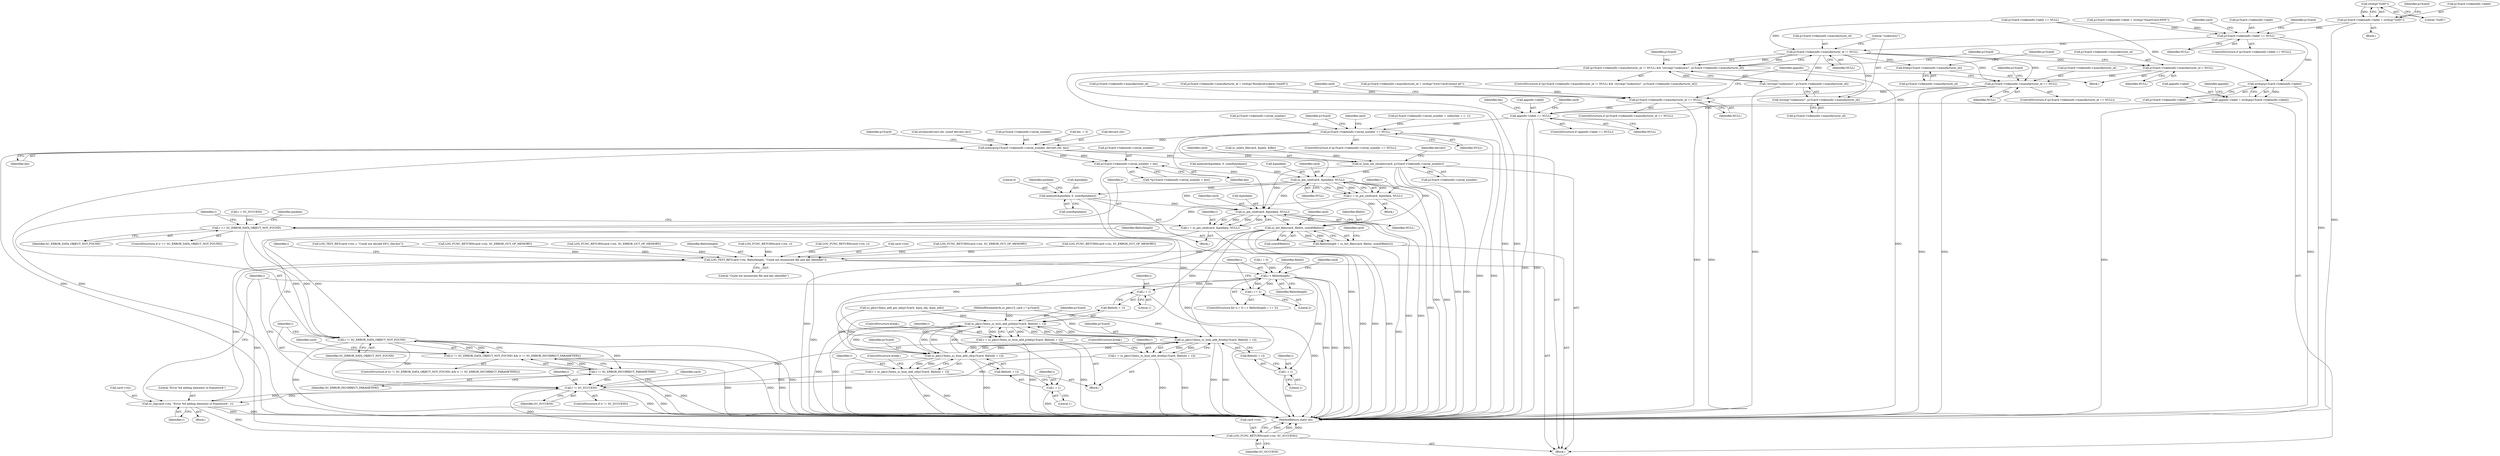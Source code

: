digraph "0_OpenSC_360e95d45ac4123255a4c796db96337f332160ad#diff-d643a0fa169471dbf2912f4866dc49c5_6@API" {
"1000401" [label="(Call,strdup(\"GoID\"))"];
"1000395" [label="(Call,p15card->tokeninfo->label = strdup(\"GoID\"))"];
"1000414" [label="(Call,p15card->tokeninfo->label == NULL)"];
"1000428" [label="(Call,p15card->tokeninfo->manufacturer_id != NULL)"];
"1000427" [label="(Call,(p15card->tokeninfo->manufacturer_id != NULL) && !strcmp(\"(unknown)\", p15card->tokeninfo->manufacturer_id))"];
"1000435" [label="(Call,!strcmp(\"(unknown)\", p15card->tokeninfo->manufacturer_id))"];
"1000436" [label="(Call,strcmp(\"(unknown)\", p15card->tokeninfo->manufacturer_id))"];
"1000444" [label="(Call,free(p15card->tokeninfo->manufacturer_id))"];
"1000450" [label="(Call,p15card->tokeninfo->manufacturer_id = NULL)"];
"1000458" [label="(Call,p15card->tokeninfo->manufacturer_id == NULL)"];
"1000502" [label="(Call,p15card->tokeninfo->manufacturer_id == NULL)"];
"1000525" [label="(Call,appinfo->label == NULL)"];
"1000564" [label="(Call,p15card->tokeninfo->serial_number == NULL)"];
"1000576" [label="(Call,memcpy(p15card->tokeninfo->serial_number, devcert.chr, len))"];
"1000588" [label="(Call,p15card->tokeninfo->serial_number + len)"];
"1000596" [label="(Call,sc_hsm_set_serialnr(card, p15card->tokeninfo->serial_number))"];
"1000963" [label="(Call,sc_pin_cmd(card, &pindata, NULL))"];
"1000961" [label="(Call,r = sc_pin_cmd(card, &pindata, NULL))"];
"1000969" [label="(Call,r == SC_ERROR_DATA_OBJECT_NOT_FOUND)"];
"1001003" [label="(Call,r != SC_ERROR_DATA_OBJECT_NOT_FOUND)"];
"1001002" [label="(Call,(r != SC_ERROR_DATA_OBJECT_NOT_FOUND) && (r != SC_ERROR_INCORRECT_PARAMETERS))"];
"1001006" [label="(Call,r != SC_ERROR_INCORRECT_PARAMETERS)"];
"1001077" [label="(Call,r != SC_SUCCESS)"];
"1001081" [label="(Call,sc_log(card->ctx, \"Error %d adding elements to framework\", r))"];
"1001087" [label="(Call,LOG_FUNC_RETURN(card->ctx, SC_SUCCESS))"];
"1000973" [label="(Call,memset(&pindata, 0, sizeof(pindata)))"];
"1000996" [label="(Call,sc_pin_cmd(card, &pindata, NULL))"];
"1000994" [label="(Call,r = sc_pin_cmd(card, &pindata, NULL))"];
"1001016" [label="(Call,sc_list_files(card, filelist, sizeof(filelist)))"];
"1001014" [label="(Call,filelistlength = sc_list_files(card, filelist, sizeof(filelist)))"];
"1001021" [label="(Call,LOG_TEST_RET(card->ctx, filelistlength, \"Could not enumerate file and key identifier\"))"];
"1001031" [label="(Call,i < filelistlength)"];
"1001034" [label="(Call,i += 2)"];
"1001050" [label="(Call,i + 1)"];
"1001061" [label="(Call,i + 1)"];
"1001072" [label="(Call,i + 1)"];
"1001046" [label="(Call,sc_pkcs15emu_sc_hsm_add_prkd(p15card, filelist[i + 1]))"];
"1001044" [label="(Call,r = sc_pkcs15emu_sc_hsm_add_prkd(p15card, filelist[i + 1]))"];
"1001057" [label="(Call,sc_pkcs15emu_sc_hsm_add_dcod(p15card, filelist[i + 1]))"];
"1001055" [label="(Call,r = sc_pkcs15emu_sc_hsm_add_dcod(p15card, filelist[i + 1]))"];
"1001068" [label="(Call,sc_pkcs15emu_sc_hsm_add_cd(p15card, filelist[i + 1]))"];
"1001066" [label="(Call,r = sc_pkcs15emu_sc_hsm_add_cd(p15card, filelist[i + 1]))"];
"1000518" [label="(Call,strdup(p15card->tokeninfo->label))"];
"1000514" [label="(Call,appinfo->label = strdup(p15card->tokeninfo->label))"];
"1000576" [label="(Call,memcpy(p15card->tokeninfo->serial_number, devcert.chr, len))"];
"1000438" [label="(Call,p15card->tokeninfo->manufacturer_id)"];
"1001017" [label="(Identifier,card)"];
"1000443" [label="(Block,)"];
"1001058" [label="(Identifier,p15card)"];
"1000573" [label="(Identifier,card)"];
"1000420" [label="(Identifier,NULL)"];
"1000597" [label="(Identifier,card)"];
"1000967" [label="(Identifier,NULL)"];
"1001080" [label="(Block,)"];
"1001031" [label="(Call,i < filelistlength)"];
"1000536" [label="(Identifier,len)"];
"1001052" [label="(Literal,1)"];
"1001053" [label="(ControlStructure,break;)"];
"1000458" [label="(Call,p15card->tokeninfo->manufacturer_id == NULL)"];
"1001027" [label="(ControlStructure,for (i = 0; i < filelistlength; i += 2))"];
"1001070" [label="(Call,filelist[i + 1])"];
"1000552" [label="(Call,p15card->tokeninfo->serial_number = calloc(len + 1, 1))"];
"1000963" [label="(Call,sc_pin_cmd(card, &pindata, NULL))"];
"1000503" [label="(Call,p15card->tokeninfo->manufacturer_id)"];
"1000970" [label="(Identifier,r)"];
"1000417" [label="(Identifier,p15card)"];
"1001057" [label="(Call,sc_pkcs15emu_sc_hsm_add_dcod(p15card, filelist[i + 1]))"];
"1000997" [label="(Identifier,card)"];
"1001069" [label="(Identifier,p15card)"];
"1001003" [label="(Call,r != SC_ERROR_DATA_OBJECT_NOT_FOUND)"];
"1001079" [label="(Identifier,SC_SUCCESS)"];
"1001082" [label="(Call,card->ctx)"];
"1000428" [label="(Call,p15card->tokeninfo->manufacturer_id != NULL)"];
"1000962" [label="(Identifier,r)"];
"1001006" [label="(Call,r != SC_ERROR_INCORRECT_PARAMETERS)"];
"1000405" [label="(Call,p15card->tokeninfo->label = strdup(\"SmartCard-HSM\"))"];
"1000974" [label="(Call,&pindata)"];
"1000994" [label="(Call,r = sc_pin_cmd(card, &pindata, NULL))"];
"1001008" [label="(Identifier,SC_ERROR_INCORRECT_PARAMETERS)"];
"1000519" [label="(Call,p15card->tokeninfo->label)"];
"1001014" [label="(Call,filelistlength = sc_list_files(card, filelist, sizeof(filelist)))"];
"1000961" [label="(Call,r = sc_pin_cmd(card, &pindata, NULL))"];
"1001007" [label="(Identifier,r)"];
"1000456" [label="(Identifier,NULL)"];
"1001073" [label="(Identifier,i)"];
"1000450" [label="(Call,p15card->tokeninfo->manufacturer_id = NULL)"];
"1001075" [label="(ControlStructure,break;)"];
"1001088" [label="(Call,card->ctx)"];
"1000434" [label="(Identifier,NULL)"];
"1000996" [label="(Call,sc_pin_cmd(card, &pindata, NULL))"];
"1000973" [label="(Call,memset(&pindata, 0, sizeof(pindata)))"];
"1000426" [label="(ControlStructure,if ((p15card->tokeninfo->manufacturer_id != NULL) && !strcmp(\"(unknown)\", p15card->tokeninfo->manufacturer_id)))"];
"1000972" [label="(Block,)"];
"1001029" [label="(Identifier,i)"];
"1001001" [label="(ControlStructure,if ((r != SC_ERROR_DATA_OBJECT_NOT_FOUND) && (r != SC_ERROR_INCORRECT_PARAMETERS)))"];
"1000594" [label="(Identifier,len)"];
"1000935" [label="(Call,r = SC_SUCCESS)"];
"1001023" [label="(Identifier,card)"];
"1000423" [label="(Identifier,card)"];
"1001074" [label="(Literal,1)"];
"1000570" [label="(Identifier,NULL)"];
"1000361" [label="(Call,LOG_TEST_RET(card->ctx, r, \"Could not decode EF.C_DevAut\"))"];
"1000596" [label="(Call,sc_hsm_set_serialnr(card, p15card->tokeninfo->serial_number))"];
"1000526" [label="(Call,appinfo->label)"];
"1000969" [label="(Call,r == SC_ERROR_DATA_OBJECT_NOT_FOUND)"];
"1000564" [label="(Call,p15card->tokeninfo->serial_number == NULL)"];
"1001019" [label="(Call,sizeof(filelist))"];
"1001015" [label="(Identifier,filelistlength)"];
"1000524" [label="(ControlStructure,if (appinfo->label == NULL))"];
"1001066" [label="(Call,r = sc_pkcs15emu_sc_hsm_add_cd(p15card, filelist[i + 1]))"];
"1000939" [label="(Block,)"];
"1001004" [label="(Identifier,r)"];
"1000565" [label="(Call,p15card->tokeninfo->serial_number)"];
"1001021" [label="(Call,LOG_TEST_RET(card->ctx, filelistlength, \"Could not enumerate file and key identifier\"))"];
"1000429" [label="(Call,p15card->tokeninfo->manufacturer_id)"];
"1000975" [label="(Identifier,pindata)"];
"1000537" [label="(Call,strnlen(devcert.chr, sizeof devcert.chr))"];
"1001062" [label="(Identifier,i)"];
"1000415" [label="(Call,p15card->tokeninfo->label)"];
"1001055" [label="(Call,r = sc_pkcs15emu_sc_hsm_add_dcod(p15card, filelist[i + 1]))"];
"1000588" [label="(Call,p15card->tokeninfo->serial_number + len)"];
"1000577" [label="(Call,p15card->tokeninfo->serial_number)"];
"1000571" [label="(Call,LOG_FUNC_RETURN(card->ctx, SC_ERROR_OUT_OF_MEMORY))"];
"1000964" [label="(Identifier,card)"];
"1000107" [label="(Block,)"];
"1000579" [label="(Identifier,p15card)"];
"1001011" [label="(Identifier,card)"];
"1001085" [label="(Literal,\"Error %d adding elements to framework\")"];
"1000437" [label="(Literal,\"(unknown)\")"];
"1001033" [label="(Identifier,filelistlength)"];
"1000530" [label="(Call,LOG_FUNC_RETURN(card->ctx, SC_ERROR_OUT_OF_MEMORY))"];
"1000511" [label="(Identifier,card)"];
"1001072" [label="(Call,i + 1)"];
"1001047" [label="(Identifier,p15card)"];
"1000396" [label="(Call,p15card->tokeninfo->label)"];
"1001002" [label="(Call,(r != SC_ERROR_DATA_OBJECT_NOT_FOUND) && (r != SC_ERROR_INCORRECT_PARAMETERS))"];
"1000977" [label="(Call,sizeof(pindata))"];
"1001036" [label="(Literal,2)"];
"1000549" [label="(Call,len -= 5)"];
"1000427" [label="(Call,(p15card->tokeninfo->manufacturer_id != NULL) && !strcmp(\"(unknown)\", p15card->tokeninfo->manufacturer_id))"];
"1000444" [label="(Call,free(p15card->tokeninfo->manufacturer_id))"];
"1000451" [label="(Call,p15card->tokeninfo->manufacturer_id)"];
"1000907" [label="(Call,sc_pkcs15emu_add_pin_obj(p15card, &pin_obj, &pin_info))"];
"1000582" [label="(Call,devcert.chr)"];
"1000971" [label="(Identifier,SC_ERROR_DATA_OBJECT_NOT_FOUND)"];
"1000459" [label="(Call,p15card->tokeninfo->manufacturer_id)"];
"1000493" [label="(Call,p15card->tokeninfo->manufacturer_id = strdup(\"www.CardContact.de\"))"];
"1000190" [label="(Call,sc_select_file(card, &path, &file))"];
"1001046" [label="(Call,sc_pkcs15emu_sc_hsm_add_prkd(p15card, filelist[i + 1]))"];
"1001063" [label="(Literal,1)"];
"1001092" [label="(MethodReturn,static int)"];
"1000532" [label="(Identifier,card)"];
"1001081" [label="(Call,sc_log(card->ctx, \"Error %d adding elements to framework\", r))"];
"1000461" [label="(Identifier,p15card)"];
"1000995" [label="(Identifier,r)"];
"1000585" [label="(Identifier,len)"];
"1000968" [label="(ControlStructure,if (r == SC_ERROR_DATA_OBJECT_NOT_FOUND))"];
"1001083" [label="(Identifier,card)"];
"1000525" [label="(Call,appinfo->label == NULL)"];
"1000435" [label="(Call,!strcmp(\"(unknown)\", p15card->tokeninfo->manufacturer_id))"];
"1001051" [label="(Identifier,i)"];
"1001061" [label="(Call,i + 1)"];
"1001025" [label="(Identifier,filelistlength)"];
"1000447" [label="(Identifier,p15card)"];
"1000998" [label="(Call,&pindata)"];
"1001091" [label="(Identifier,SC_SUCCESS)"];
"1000587" [label="(Call,*(p15card->tokeninfo->serial_number + len))"];
"1000431" [label="(Identifier,p15card)"];
"1001067" [label="(Identifier,r)"];
"1001026" [label="(Literal,\"Could not enumerate file and key identifier\")"];
"1000516" [label="(Identifier,appinfo)"];
"1000483" [label="(Call,p15card->tokeninfo->manufacturer_id = strdup(\"Bundesdruckerei GmbH\"))"];
"1000976" [label="(Literal,0)"];
"1000518" [label="(Call,strdup(p15card->tokeninfo->label))"];
"1000502" [label="(Call,p15card->tokeninfo->manufacturer_id == NULL)"];
"1001045" [label="(Identifier,r)"];
"1000445" [label="(Call,p15card->tokeninfo->manufacturer_id)"];
"1000917" [label="(Call,LOG_FUNC_RETURN(card->ctx, r))"];
"1001086" [label="(Identifier,r)"];
"1000401" [label="(Call,strdup(\"GoID\"))"];
"1000767" [label="(Call,LOG_FUNC_RETURN(card->ctx, r))"];
"1001022" [label="(Call,card->ctx)"];
"1000394" [label="(Block,)"];
"1000563" [label="(ControlStructure,if (p15card->tokeninfo->serial_number == NULL))"];
"1000940" [label="(Call,memset(&pindata, 0, sizeof(pindata)))"];
"1000471" [label="(Identifier,p15card)"];
"1001078" [label="(Identifier,r)"];
"1000591" [label="(Identifier,p15card)"];
"1001056" [label="(Identifier,r)"];
"1000414" [label="(Call,p15card->tokeninfo->label == NULL)"];
"1000605" [label="(Identifier,devcert)"];
"1001000" [label="(Identifier,NULL)"];
"1000529" [label="(Identifier,NULL)"];
"1000464" [label="(Identifier,NULL)"];
"1001044" [label="(Call,r = sc_pkcs15emu_sc_hsm_add_prkd(p15card, filelist[i + 1]))"];
"1001087" [label="(Call,LOG_FUNC_RETURN(card->ctx, SC_SUCCESS))"];
"1000598" [label="(Call,p15card->tokeninfo->serial_number)"];
"1001089" [label="(Identifier,card)"];
"1000589" [label="(Call,p15card->tokeninfo->serial_number)"];
"1000436" [label="(Call,strcmp(\"(unknown)\", p15card->tokeninfo->manufacturer_id))"];
"1001064" [label="(ControlStructure,break;)"];
"1001042" [label="(Block,)"];
"1000509" [label="(Call,LOG_FUNC_RETURN(card->ctx, SC_ERROR_OUT_OF_MEMORY))"];
"1001028" [label="(Call,i = 0)"];
"1000514" [label="(Call,appinfo->label = strdup(p15card->tokeninfo->label))"];
"1001068" [label="(Call,sc_pkcs15emu_sc_hsm_add_cd(p15card, filelist[i + 1]))"];
"1000508" [label="(Identifier,NULL)"];
"1000453" [label="(Identifier,p15card)"];
"1001040" [label="(Identifier,filelist)"];
"1000981" [label="(Identifier,pindata)"];
"1001048" [label="(Call,filelist[i + 1])"];
"1000395" [label="(Call,p15card->tokeninfo->label = strdup(\"GoID\"))"];
"1000457" [label="(ControlStructure,if (p15card->tokeninfo->manufacturer_id == NULL))"];
"1001005" [label="(Identifier,SC_ERROR_DATA_OBJECT_NOT_FOUND)"];
"1001018" [label="(Identifier,filelist)"];
"1001059" [label="(Call,filelist[i + 1])"];
"1000402" [label="(Literal,\"GoID\")"];
"1000501" [label="(ControlStructure,if (p15card->tokeninfo->manufacturer_id == NULL))"];
"1000515" [label="(Call,appinfo->label)"];
"1000370" [label="(Call,p15card->tokeninfo->label == NULL)"];
"1000413" [label="(ControlStructure,if (p15card->tokeninfo->label == NULL))"];
"1001077" [label="(Call,r != SC_SUCCESS)"];
"1001050" [label="(Call,i + 1)"];
"1000106" [label="(MethodParameterIn,sc_pkcs15_card_t * p15card)"];
"1001076" [label="(ControlStructure,if (r != SC_SUCCESS))"];
"1000421" [label="(Call,LOG_FUNC_RETURN(card->ctx, SC_ERROR_OUT_OF_MEMORY))"];
"1000965" [label="(Call,&pindata)"];
"1001034" [label="(Call,i += 2)"];
"1001035" [label="(Identifier,i)"];
"1001032" [label="(Identifier,i)"];
"1001016" [label="(Call,sc_list_files(card, filelist, sizeof(filelist)))"];
"1000527" [label="(Identifier,appinfo)"];
"1000401" -> "1000395"  [label="AST: "];
"1000401" -> "1000402"  [label="CFG: "];
"1000402" -> "1000401"  [label="AST: "];
"1000395" -> "1000401"  [label="CFG: "];
"1000401" -> "1000395"  [label="DDG: "];
"1000395" -> "1000394"  [label="AST: "];
"1000396" -> "1000395"  [label="AST: "];
"1000417" -> "1000395"  [label="CFG: "];
"1000395" -> "1001092"  [label="DDG: "];
"1000395" -> "1000414"  [label="DDG: "];
"1000414" -> "1000413"  [label="AST: "];
"1000414" -> "1000420"  [label="CFG: "];
"1000415" -> "1000414"  [label="AST: "];
"1000420" -> "1000414"  [label="AST: "];
"1000423" -> "1000414"  [label="CFG: "];
"1000431" -> "1000414"  [label="CFG: "];
"1000414" -> "1001092"  [label="DDG: "];
"1000405" -> "1000414"  [label="DDG: "];
"1000370" -> "1000414"  [label="DDG: "];
"1000414" -> "1000428"  [label="DDG: "];
"1000414" -> "1000518"  [label="DDG: "];
"1000428" -> "1000427"  [label="AST: "];
"1000428" -> "1000434"  [label="CFG: "];
"1000429" -> "1000428"  [label="AST: "];
"1000434" -> "1000428"  [label="AST: "];
"1000437" -> "1000428"  [label="CFG: "];
"1000427" -> "1000428"  [label="CFG: "];
"1000428" -> "1000427"  [label="DDG: "];
"1000428" -> "1000427"  [label="DDG: "];
"1000370" -> "1000428"  [label="DDG: "];
"1000428" -> "1000435"  [label="DDG: "];
"1000428" -> "1000436"  [label="DDG: "];
"1000428" -> "1000444"  [label="DDG: "];
"1000428" -> "1000450"  [label="DDG: "];
"1000428" -> "1000458"  [label="DDG: "];
"1000428" -> "1000458"  [label="DDG: "];
"1000427" -> "1000426"  [label="AST: "];
"1000427" -> "1000435"  [label="CFG: "];
"1000435" -> "1000427"  [label="AST: "];
"1000447" -> "1000427"  [label="CFG: "];
"1000461" -> "1000427"  [label="CFG: "];
"1000427" -> "1001092"  [label="DDG: "];
"1000427" -> "1001092"  [label="DDG: "];
"1000427" -> "1001092"  [label="DDG: "];
"1000435" -> "1000427"  [label="DDG: "];
"1000435" -> "1000436"  [label="CFG: "];
"1000436" -> "1000435"  [label="AST: "];
"1000435" -> "1001092"  [label="DDG: "];
"1000436" -> "1000438"  [label="CFG: "];
"1000437" -> "1000436"  [label="AST: "];
"1000438" -> "1000436"  [label="AST: "];
"1000444" -> "1000443"  [label="AST: "];
"1000444" -> "1000445"  [label="CFG: "];
"1000445" -> "1000444"  [label="AST: "];
"1000453" -> "1000444"  [label="CFG: "];
"1000450" -> "1000443"  [label="AST: "];
"1000450" -> "1000456"  [label="CFG: "];
"1000451" -> "1000450"  [label="AST: "];
"1000456" -> "1000450"  [label="AST: "];
"1000461" -> "1000450"  [label="CFG: "];
"1000450" -> "1000458"  [label="DDG: "];
"1000458" -> "1000457"  [label="AST: "];
"1000458" -> "1000464"  [label="CFG: "];
"1000459" -> "1000458"  [label="AST: "];
"1000464" -> "1000458"  [label="AST: "];
"1000471" -> "1000458"  [label="CFG: "];
"1000516" -> "1000458"  [label="CFG: "];
"1000458" -> "1001092"  [label="DDG: "];
"1000458" -> "1001092"  [label="DDG: "];
"1000458" -> "1000502"  [label="DDG: "];
"1000458" -> "1000525"  [label="DDG: "];
"1000502" -> "1000501"  [label="AST: "];
"1000502" -> "1000508"  [label="CFG: "];
"1000503" -> "1000502"  [label="AST: "];
"1000508" -> "1000502"  [label="AST: "];
"1000511" -> "1000502"  [label="CFG: "];
"1000516" -> "1000502"  [label="CFG: "];
"1000502" -> "1001092"  [label="DDG: "];
"1000502" -> "1001092"  [label="DDG: "];
"1000493" -> "1000502"  [label="DDG: "];
"1000483" -> "1000502"  [label="DDG: "];
"1000502" -> "1000525"  [label="DDG: "];
"1000525" -> "1000524"  [label="AST: "];
"1000525" -> "1000529"  [label="CFG: "];
"1000526" -> "1000525"  [label="AST: "];
"1000529" -> "1000525"  [label="AST: "];
"1000532" -> "1000525"  [label="CFG: "];
"1000536" -> "1000525"  [label="CFG: "];
"1000525" -> "1001092"  [label="DDG: "];
"1000525" -> "1001092"  [label="DDG: "];
"1000514" -> "1000525"  [label="DDG: "];
"1000525" -> "1000564"  [label="DDG: "];
"1000564" -> "1000563"  [label="AST: "];
"1000564" -> "1000570"  [label="CFG: "];
"1000565" -> "1000564"  [label="AST: "];
"1000570" -> "1000564"  [label="AST: "];
"1000573" -> "1000564"  [label="CFG: "];
"1000579" -> "1000564"  [label="CFG: "];
"1000564" -> "1001092"  [label="DDG: "];
"1000564" -> "1001092"  [label="DDG: "];
"1000552" -> "1000564"  [label="DDG: "];
"1000564" -> "1000576"  [label="DDG: "];
"1000564" -> "1000963"  [label="DDG: "];
"1000564" -> "1000996"  [label="DDG: "];
"1000576" -> "1000107"  [label="AST: "];
"1000576" -> "1000585"  [label="CFG: "];
"1000577" -> "1000576"  [label="AST: "];
"1000582" -> "1000576"  [label="AST: "];
"1000585" -> "1000576"  [label="AST: "];
"1000591" -> "1000576"  [label="CFG: "];
"1000576" -> "1001092"  [label="DDG: "];
"1000576" -> "1001092"  [label="DDG: "];
"1000537" -> "1000576"  [label="DDG: "];
"1000549" -> "1000576"  [label="DDG: "];
"1000576" -> "1000588"  [label="DDG: "];
"1000576" -> "1000588"  [label="DDG: "];
"1000576" -> "1000596"  [label="DDG: "];
"1000588" -> "1000587"  [label="AST: "];
"1000588" -> "1000594"  [label="CFG: "];
"1000589" -> "1000588"  [label="AST: "];
"1000594" -> "1000588"  [label="AST: "];
"1000587" -> "1000588"  [label="CFG: "];
"1000588" -> "1001092"  [label="DDG: "];
"1000596" -> "1000107"  [label="AST: "];
"1000596" -> "1000598"  [label="CFG: "];
"1000597" -> "1000596"  [label="AST: "];
"1000598" -> "1000596"  [label="AST: "];
"1000605" -> "1000596"  [label="CFG: "];
"1000596" -> "1001092"  [label="DDG: "];
"1000596" -> "1001092"  [label="DDG: "];
"1000190" -> "1000596"  [label="DDG: "];
"1000596" -> "1000963"  [label="DDG: "];
"1000596" -> "1000996"  [label="DDG: "];
"1000596" -> "1001016"  [label="DDG: "];
"1000963" -> "1000961"  [label="AST: "];
"1000963" -> "1000967"  [label="CFG: "];
"1000964" -> "1000963"  [label="AST: "];
"1000965" -> "1000963"  [label="AST: "];
"1000967" -> "1000963"  [label="AST: "];
"1000961" -> "1000963"  [label="CFG: "];
"1000963" -> "1001092"  [label="DDG: "];
"1000963" -> "1001092"  [label="DDG: "];
"1000963" -> "1000961"  [label="DDG: "];
"1000963" -> "1000961"  [label="DDG: "];
"1000963" -> "1000961"  [label="DDG: "];
"1000940" -> "1000963"  [label="DDG: "];
"1000963" -> "1000973"  [label="DDG: "];
"1000963" -> "1000996"  [label="DDG: "];
"1000963" -> "1000996"  [label="DDG: "];
"1000963" -> "1001016"  [label="DDG: "];
"1000961" -> "1000939"  [label="AST: "];
"1000962" -> "1000961"  [label="AST: "];
"1000970" -> "1000961"  [label="CFG: "];
"1000961" -> "1001092"  [label="DDG: "];
"1000961" -> "1000969"  [label="DDG: "];
"1000969" -> "1000968"  [label="AST: "];
"1000969" -> "1000971"  [label="CFG: "];
"1000970" -> "1000969"  [label="AST: "];
"1000971" -> "1000969"  [label="AST: "];
"1000975" -> "1000969"  [label="CFG: "];
"1001004" -> "1000969"  [label="CFG: "];
"1000969" -> "1001092"  [label="DDG: "];
"1000935" -> "1000969"  [label="DDG: "];
"1000969" -> "1001003"  [label="DDG: "];
"1000969" -> "1001003"  [label="DDG: "];
"1001003" -> "1001002"  [label="AST: "];
"1001003" -> "1001005"  [label="CFG: "];
"1001004" -> "1001003"  [label="AST: "];
"1001005" -> "1001003"  [label="AST: "];
"1001007" -> "1001003"  [label="CFG: "];
"1001002" -> "1001003"  [label="CFG: "];
"1001003" -> "1001092"  [label="DDG: "];
"1001003" -> "1001092"  [label="DDG: "];
"1001003" -> "1001002"  [label="DDG: "];
"1001003" -> "1001002"  [label="DDG: "];
"1000994" -> "1001003"  [label="DDG: "];
"1001003" -> "1001006"  [label="DDG: "];
"1001003" -> "1001077"  [label="DDG: "];
"1001002" -> "1001001"  [label="AST: "];
"1001002" -> "1001006"  [label="CFG: "];
"1001006" -> "1001002"  [label="AST: "];
"1001011" -> "1001002"  [label="CFG: "];
"1001015" -> "1001002"  [label="CFG: "];
"1001002" -> "1001092"  [label="DDG: "];
"1001002" -> "1001092"  [label="DDG: "];
"1001002" -> "1001092"  [label="DDG: "];
"1001006" -> "1001002"  [label="DDG: "];
"1001006" -> "1001002"  [label="DDG: "];
"1001006" -> "1001008"  [label="CFG: "];
"1001007" -> "1001006"  [label="AST: "];
"1001008" -> "1001006"  [label="AST: "];
"1001006" -> "1001092"  [label="DDG: "];
"1001006" -> "1001092"  [label="DDG: "];
"1001006" -> "1001077"  [label="DDG: "];
"1001077" -> "1001076"  [label="AST: "];
"1001077" -> "1001079"  [label="CFG: "];
"1001078" -> "1001077"  [label="AST: "];
"1001079" -> "1001077"  [label="AST: "];
"1001083" -> "1001077"  [label="CFG: "];
"1001035" -> "1001077"  [label="CFG: "];
"1001077" -> "1001092"  [label="DDG: "];
"1001077" -> "1001092"  [label="DDG: "];
"1001044" -> "1001077"  [label="DDG: "];
"1001055" -> "1001077"  [label="DDG: "];
"1001081" -> "1001077"  [label="DDG: "];
"1001066" -> "1001077"  [label="DDG: "];
"1001077" -> "1001081"  [label="DDG: "];
"1001077" -> "1001087"  [label="DDG: "];
"1001081" -> "1001080"  [label="AST: "];
"1001081" -> "1001086"  [label="CFG: "];
"1001082" -> "1001081"  [label="AST: "];
"1001085" -> "1001081"  [label="AST: "];
"1001086" -> "1001081"  [label="AST: "];
"1001035" -> "1001081"  [label="CFG: "];
"1001081" -> "1001092"  [label="DDG: "];
"1001081" -> "1001092"  [label="DDG: "];
"1001021" -> "1001081"  [label="DDG: "];
"1001081" -> "1001087"  [label="DDG: "];
"1001087" -> "1000107"  [label="AST: "];
"1001087" -> "1001091"  [label="CFG: "];
"1001088" -> "1001087"  [label="AST: "];
"1001091" -> "1001087"  [label="AST: "];
"1001092" -> "1001087"  [label="CFG: "];
"1001087" -> "1001092"  [label="DDG: "];
"1001087" -> "1001092"  [label="DDG: "];
"1001087" -> "1001092"  [label="DDG: "];
"1001021" -> "1001087"  [label="DDG: "];
"1000973" -> "1000972"  [label="AST: "];
"1000973" -> "1000977"  [label="CFG: "];
"1000974" -> "1000973"  [label="AST: "];
"1000976" -> "1000973"  [label="AST: "];
"1000977" -> "1000973"  [label="AST: "];
"1000981" -> "1000973"  [label="CFG: "];
"1000973" -> "1001092"  [label="DDG: "];
"1000973" -> "1000996"  [label="DDG: "];
"1000996" -> "1000994"  [label="AST: "];
"1000996" -> "1001000"  [label="CFG: "];
"1000997" -> "1000996"  [label="AST: "];
"1000998" -> "1000996"  [label="AST: "];
"1001000" -> "1000996"  [label="AST: "];
"1000994" -> "1000996"  [label="CFG: "];
"1000996" -> "1001092"  [label="DDG: "];
"1000996" -> "1001092"  [label="DDG: "];
"1000996" -> "1000994"  [label="DDG: "];
"1000996" -> "1000994"  [label="DDG: "];
"1000996" -> "1000994"  [label="DDG: "];
"1000996" -> "1001016"  [label="DDG: "];
"1000994" -> "1000972"  [label="AST: "];
"1000995" -> "1000994"  [label="AST: "];
"1001004" -> "1000994"  [label="CFG: "];
"1000994" -> "1001092"  [label="DDG: "];
"1001016" -> "1001014"  [label="AST: "];
"1001016" -> "1001019"  [label="CFG: "];
"1001017" -> "1001016"  [label="AST: "];
"1001018" -> "1001016"  [label="AST: "];
"1001019" -> "1001016"  [label="AST: "];
"1001014" -> "1001016"  [label="CFG: "];
"1001016" -> "1001092"  [label="DDG: "];
"1001016" -> "1001092"  [label="DDG: "];
"1001016" -> "1001014"  [label="DDG: "];
"1001016" -> "1001014"  [label="DDG: "];
"1001016" -> "1001046"  [label="DDG: "];
"1001016" -> "1001057"  [label="DDG: "];
"1001016" -> "1001068"  [label="DDG: "];
"1001014" -> "1000107"  [label="AST: "];
"1001015" -> "1001014"  [label="AST: "];
"1001023" -> "1001014"  [label="CFG: "];
"1001014" -> "1001092"  [label="DDG: "];
"1001014" -> "1001021"  [label="DDG: "];
"1001021" -> "1000107"  [label="AST: "];
"1001021" -> "1001026"  [label="CFG: "];
"1001022" -> "1001021"  [label="AST: "];
"1001025" -> "1001021"  [label="AST: "];
"1001026" -> "1001021"  [label="AST: "];
"1001029" -> "1001021"  [label="CFG: "];
"1001021" -> "1001092"  [label="DDG: "];
"1000917" -> "1001021"  [label="DDG: "];
"1000530" -> "1001021"  [label="DDG: "];
"1000421" -> "1001021"  [label="DDG: "];
"1000571" -> "1001021"  [label="DDG: "];
"1000361" -> "1001021"  [label="DDG: "];
"1000509" -> "1001021"  [label="DDG: "];
"1000767" -> "1001021"  [label="DDG: "];
"1001021" -> "1001031"  [label="DDG: "];
"1001031" -> "1001027"  [label="AST: "];
"1001031" -> "1001033"  [label="CFG: "];
"1001032" -> "1001031"  [label="AST: "];
"1001033" -> "1001031"  [label="AST: "];
"1001040" -> "1001031"  [label="CFG: "];
"1001089" -> "1001031"  [label="CFG: "];
"1001031" -> "1001092"  [label="DDG: "];
"1001031" -> "1001092"  [label="DDG: "];
"1001031" -> "1001092"  [label="DDG: "];
"1001034" -> "1001031"  [label="DDG: "];
"1001028" -> "1001031"  [label="DDG: "];
"1001031" -> "1001034"  [label="DDG: "];
"1001031" -> "1001050"  [label="DDG: "];
"1001031" -> "1001061"  [label="DDG: "];
"1001031" -> "1001072"  [label="DDG: "];
"1001034" -> "1001027"  [label="AST: "];
"1001034" -> "1001036"  [label="CFG: "];
"1001035" -> "1001034"  [label="AST: "];
"1001036" -> "1001034"  [label="AST: "];
"1001032" -> "1001034"  [label="CFG: "];
"1001050" -> "1001048"  [label="AST: "];
"1001050" -> "1001052"  [label="CFG: "];
"1001051" -> "1001050"  [label="AST: "];
"1001052" -> "1001050"  [label="AST: "];
"1001048" -> "1001050"  [label="CFG: "];
"1001050" -> "1001092"  [label="DDG: "];
"1001061" -> "1001059"  [label="AST: "];
"1001061" -> "1001063"  [label="CFG: "];
"1001062" -> "1001061"  [label="AST: "];
"1001063" -> "1001061"  [label="AST: "];
"1001059" -> "1001061"  [label="CFG: "];
"1001061" -> "1001092"  [label="DDG: "];
"1001072" -> "1001070"  [label="AST: "];
"1001072" -> "1001074"  [label="CFG: "];
"1001073" -> "1001072"  [label="AST: "];
"1001074" -> "1001072"  [label="AST: "];
"1001070" -> "1001072"  [label="CFG: "];
"1001072" -> "1001092"  [label="DDG: "];
"1001046" -> "1001044"  [label="AST: "];
"1001046" -> "1001048"  [label="CFG: "];
"1001047" -> "1001046"  [label="AST: "];
"1001048" -> "1001046"  [label="AST: "];
"1001044" -> "1001046"  [label="CFG: "];
"1001046" -> "1001092"  [label="DDG: "];
"1001046" -> "1001092"  [label="DDG: "];
"1001046" -> "1001044"  [label="DDG: "];
"1001046" -> "1001044"  [label="DDG: "];
"1001057" -> "1001046"  [label="DDG: "];
"1001057" -> "1001046"  [label="DDG: "];
"1000907" -> "1001046"  [label="DDG: "];
"1001068" -> "1001046"  [label="DDG: "];
"1001068" -> "1001046"  [label="DDG: "];
"1000106" -> "1001046"  [label="DDG: "];
"1001046" -> "1001057"  [label="DDG: "];
"1001046" -> "1001057"  [label="DDG: "];
"1001046" -> "1001068"  [label="DDG: "];
"1001046" -> "1001068"  [label="DDG: "];
"1001044" -> "1001042"  [label="AST: "];
"1001045" -> "1001044"  [label="AST: "];
"1001053" -> "1001044"  [label="CFG: "];
"1001044" -> "1001092"  [label="DDG: "];
"1001044" -> "1001092"  [label="DDG: "];
"1001057" -> "1001055"  [label="AST: "];
"1001057" -> "1001059"  [label="CFG: "];
"1001058" -> "1001057"  [label="AST: "];
"1001059" -> "1001057"  [label="AST: "];
"1001055" -> "1001057"  [label="CFG: "];
"1001057" -> "1001092"  [label="DDG: "];
"1001057" -> "1001092"  [label="DDG: "];
"1001057" -> "1001055"  [label="DDG: "];
"1001057" -> "1001055"  [label="DDG: "];
"1000907" -> "1001057"  [label="DDG: "];
"1001068" -> "1001057"  [label="DDG: "];
"1001068" -> "1001057"  [label="DDG: "];
"1000106" -> "1001057"  [label="DDG: "];
"1001057" -> "1001068"  [label="DDG: "];
"1001057" -> "1001068"  [label="DDG: "];
"1001055" -> "1001042"  [label="AST: "];
"1001056" -> "1001055"  [label="AST: "];
"1001064" -> "1001055"  [label="CFG: "];
"1001055" -> "1001092"  [label="DDG: "];
"1001055" -> "1001092"  [label="DDG: "];
"1001068" -> "1001066"  [label="AST: "];
"1001068" -> "1001070"  [label="CFG: "];
"1001069" -> "1001068"  [label="AST: "];
"1001070" -> "1001068"  [label="AST: "];
"1001066" -> "1001068"  [label="CFG: "];
"1001068" -> "1001092"  [label="DDG: "];
"1001068" -> "1001092"  [label="DDG: "];
"1001068" -> "1001066"  [label="DDG: "];
"1001068" -> "1001066"  [label="DDG: "];
"1000907" -> "1001068"  [label="DDG: "];
"1000106" -> "1001068"  [label="DDG: "];
"1001066" -> "1001042"  [label="AST: "];
"1001067" -> "1001066"  [label="AST: "];
"1001075" -> "1001066"  [label="CFG: "];
"1001066" -> "1001092"  [label="DDG: "];
"1001066" -> "1001092"  [label="DDG: "];
"1000518" -> "1000514"  [label="AST: "];
"1000518" -> "1000519"  [label="CFG: "];
"1000519" -> "1000518"  [label="AST: "];
"1000514" -> "1000518"  [label="CFG: "];
"1000518" -> "1001092"  [label="DDG: "];
"1000518" -> "1000514"  [label="DDG: "];
"1000370" -> "1000518"  [label="DDG: "];
"1000514" -> "1000107"  [label="AST: "];
"1000515" -> "1000514"  [label="AST: "];
"1000527" -> "1000514"  [label="CFG: "];
"1000514" -> "1001092"  [label="DDG: "];
}
